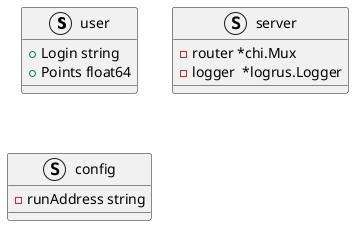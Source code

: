 @startuml class

struct user {
    +Login string
    +Points float64
}

struct server {
    -router *chi.Mux
    -logger  *logrus.Logger
}

struct config {
    - runAddress string
}

@enduml